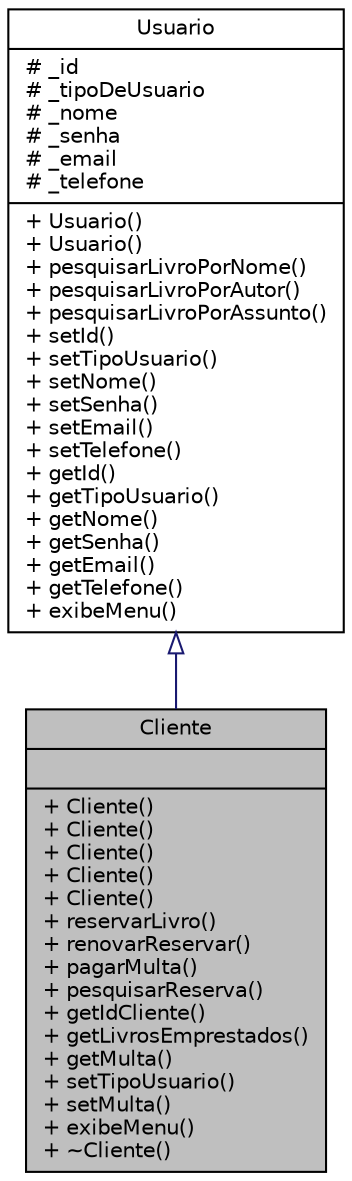 digraph "Cliente"
{
 // LATEX_PDF_SIZE
  edge [fontname="Helvetica",fontsize="10",labelfontname="Helvetica",labelfontsize="10"];
  node [fontname="Helvetica",fontsize="10",shape=record];
  Node1 [label="{Cliente\n||+ Cliente()\l+ Cliente()\l+ Cliente()\l+ Cliente()\l+ Cliente()\l+ reservarLivro()\l+ renovarReservar()\l+ pagarMulta()\l+ pesquisarReserva()\l+ getIdCliente()\l+ getLivrosEmprestados()\l+ getMulta()\l+ setTipoUsuario()\l+ setMulta()\l+ exibeMenu()\l+ ~Cliente()\l}",height=0.2,width=0.4,color="black", fillcolor="grey75", style="filled", fontcolor="black",tooltip="Classe Cliente,."];
  Node2 -> Node1 [dir="back",color="midnightblue",fontsize="10",style="solid",arrowtail="onormal",fontname="Helvetica"];
  Node2 [label="{Usuario\n|# _id\l# _tipoDeUsuario\l# _nome\l# _senha\l# _email\l# _telefone\l|+ Usuario()\l+ Usuario()\l+ pesquisarLivroPorNome()\l+ pesquisarLivroPorAutor()\l+ pesquisarLivroPorAssunto()\l+ setId()\l+ setTipoUsuario()\l+ setNome()\l+ setSenha()\l+ setEmail()\l+ setTelefone()\l+ getId()\l+ getTipoUsuario()\l+ getNome()\l+ getSenha()\l+ getEmail()\l+ getTelefone()\l+ exibeMenu()\l}",height=0.2,width=0.4,color="black", fillcolor="white", style="filled",URL="$classUsuario.html",tooltip="Classe Usuario,."];
}
